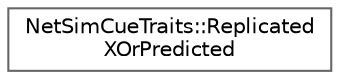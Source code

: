 digraph "Graphical Class Hierarchy"
{
 // INTERACTIVE_SVG=YES
 // LATEX_PDF_SIZE
  bgcolor="transparent";
  edge [fontname=Helvetica,fontsize=10,labelfontname=Helvetica,labelfontsize=10];
  node [fontname=Helvetica,fontsize=10,shape=box,height=0.2,width=0.4];
  rankdir="LR";
  Node0 [id="Node000000",label="NetSimCueTraits::Replicated\lXOrPredicted",height=0.2,width=0.4,color="grey40", fillcolor="white", style="filled",URL="$dd/dc6/structNetSimCueTraits_1_1ReplicatedXOrPredicted.html",tooltip=" "];
}
